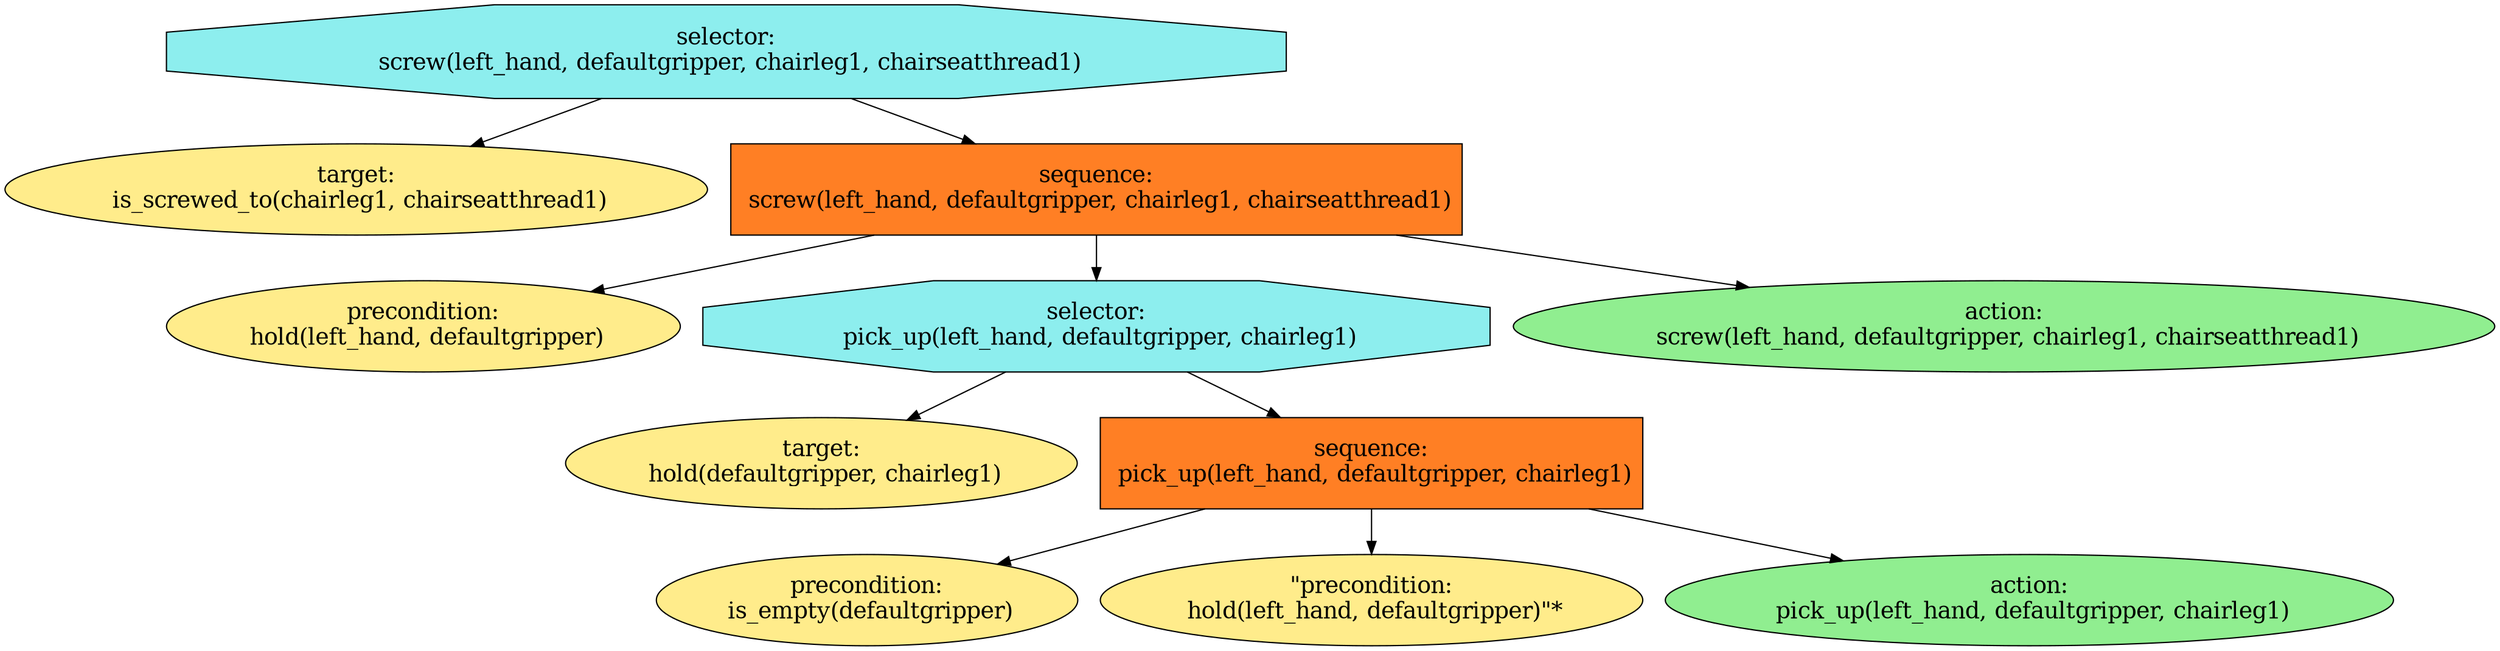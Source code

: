 digraph pastafarianism {
ordering=out;
graph [fontname="times-roman"];
node [fontname="times-roman"];
edge [fontname="times-roman"];
"selector:
 screw(left_hand, defaultgripper, chairleg1, chairseatthread1)" [fillcolor=darkslategray2, fontcolor=black, fontsize=18, label="selector:
 screw(left_hand, defaultgripper, chairleg1, chairseatthread1)", shape=octagon, style=filled];
"target:
 is_screwed_to(chairleg1, chairseatthread1)" [fillcolor=lightgoldenrod1, fontcolor=black, fontsize=18, height=1.0, label="target:
 is_screwed_to(chairleg1, chairseatthread1)", shape=ellipse, style=filled];
"selector:
 screw(left_hand, defaultgripper, chairleg1, chairseatthread1)" -> "target:
 is_screwed_to(chairleg1, chairseatthread1)";
"sequence:
 screw(left_hand, defaultgripper, chairleg1, chairseatthread1)" [fillcolor=chocolate1, fontcolor=black, fontsize=18, height=1.0, label="sequence:
 screw(left_hand, defaultgripper, chairleg1, chairseatthread1)", shape=box, style=filled];
"selector:
 screw(left_hand, defaultgripper, chairleg1, chairseatthread1)" -> "sequence:
 screw(left_hand, defaultgripper, chairleg1, chairseatthread1)";
"precondition:
 hold(left_hand, defaultgripper)" [fillcolor=lightgoldenrod1, fontcolor=black, fontsize=18, height=1.0, label="precondition:
 hold(left_hand, defaultgripper)", shape=ellipse, style=filled];
"sequence:
 screw(left_hand, defaultgripper, chairleg1, chairseatthread1)" -> "precondition:
 hold(left_hand, defaultgripper)";
"selector:
 pick_up(left_hand, defaultgripper, chairleg1)" [fillcolor=darkslategray2, fontcolor=black, fontsize=18, height=1.0, label="selector:
 pick_up(left_hand, defaultgripper, chairleg1)", shape=octagon, style=filled];
"sequence:
 screw(left_hand, defaultgripper, chairleg1, chairseatthread1)" -> "selector:
 pick_up(left_hand, defaultgripper, chairleg1)";
"target:
 hold(defaultgripper, chairleg1)" [fillcolor=lightgoldenrod1, fontcolor=black, fontsize=18, height=1.0, label="target:
 hold(defaultgripper, chairleg1)", shape=ellipse, style=filled];
"selector:
 pick_up(left_hand, defaultgripper, chairleg1)" -> "target:
 hold(defaultgripper, chairleg1)";
"sequence:
 pick_up(left_hand, defaultgripper, chairleg1)" [fillcolor=chocolate1, fontcolor=black, fontsize=18, height=1.0, label="sequence:
 pick_up(left_hand, defaultgripper, chairleg1)", shape=box, style=filled];
"selector:
 pick_up(left_hand, defaultgripper, chairleg1)" -> "sequence:
 pick_up(left_hand, defaultgripper, chairleg1)";
"precondition:
 is_empty(defaultgripper)" [fillcolor=lightgoldenrod1, fontcolor=black, fontsize=18, height=1.0, label="precondition:
 is_empty(defaultgripper)", shape=ellipse, style=filled];
"sequence:
 pick_up(left_hand, defaultgripper, chairleg1)" -> "precondition:
 is_empty(defaultgripper)";
"\"precondition:\n hold(left_hand, defaultgripper)\"*" [fillcolor=lightgoldenrod1, fontcolor=black, fontsize=18, height=1.0, label="\"precondition:\n hold(left_hand, defaultgripper)\"*", shape=ellipse, style=filled];
"sequence:
 pick_up(left_hand, defaultgripper, chairleg1)" -> "\"precondition:\n hold(left_hand, defaultgripper)\"*";
"action:
 pick_up(left_hand, defaultgripper, chairleg1)" [fillcolor=lightgreen, fontcolor=black, fontsize=18, height=1.0, label="action:
 pick_up(left_hand, defaultgripper, chairleg1)", shape=ellipse, style=filled];
"sequence:
 pick_up(left_hand, defaultgripper, chairleg1)" -> "action:
 pick_up(left_hand, defaultgripper, chairleg1)";
"action:
 screw(left_hand, defaultgripper, chairleg1, chairseatthread1)" [fillcolor=lightgreen, fontcolor=black, fontsize=18, height=1.0, label="action:
 screw(left_hand, defaultgripper, chairleg1, chairseatthread1)", shape=ellipse, style=filled];
"sequence:
 screw(left_hand, defaultgripper, chairleg1, chairseatthread1)" -> "action:
 screw(left_hand, defaultgripper, chairleg1, chairseatthread1)";
}
